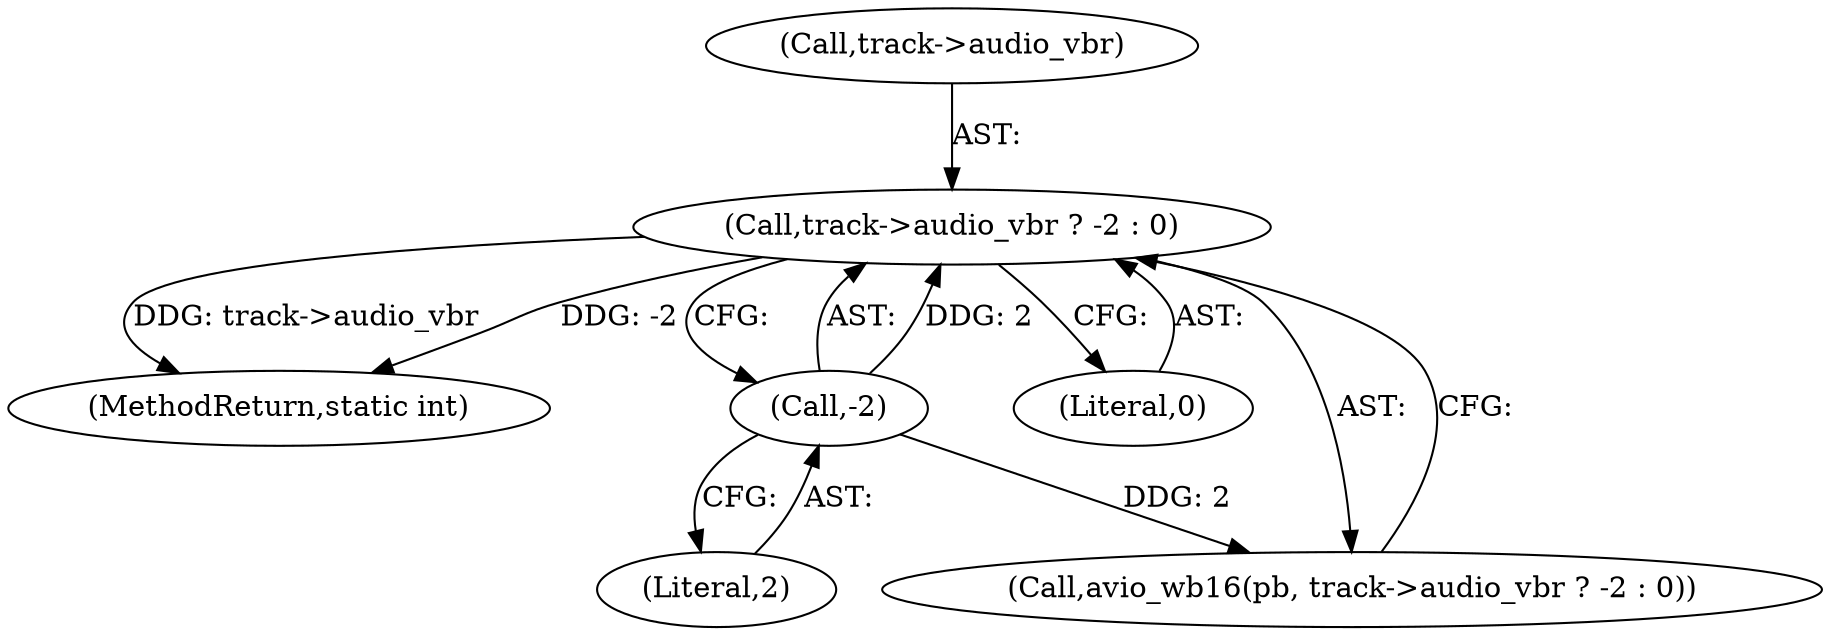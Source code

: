 digraph "0_FFmpeg_fa19fbcf712a6a6cc5a5cfdc3254a97b9bce6582@pointer" {
"1000382" [label="(Call,track->audio_vbr ? -2 : 0)"];
"1000386" [label="(Call,-2)"];
"1000383" [label="(Call,track->audio_vbr)"];
"1000767" [label="(MethodReturn,static int)"];
"1000388" [label="(Literal,0)"];
"1000380" [label="(Call,avio_wb16(pb, track->audio_vbr ? -2 : 0))"];
"1000382" [label="(Call,track->audio_vbr ? -2 : 0)"];
"1000386" [label="(Call,-2)"];
"1000387" [label="(Literal,2)"];
"1000382" -> "1000380"  [label="AST: "];
"1000382" -> "1000386"  [label="CFG: "];
"1000382" -> "1000388"  [label="CFG: "];
"1000383" -> "1000382"  [label="AST: "];
"1000386" -> "1000382"  [label="AST: "];
"1000388" -> "1000382"  [label="AST: "];
"1000380" -> "1000382"  [label="CFG: "];
"1000382" -> "1000767"  [label="DDG: track->audio_vbr"];
"1000382" -> "1000767"  [label="DDG: -2"];
"1000386" -> "1000382"  [label="DDG: 2"];
"1000386" -> "1000387"  [label="CFG: "];
"1000387" -> "1000386"  [label="AST: "];
"1000386" -> "1000380"  [label="DDG: 2"];
}
